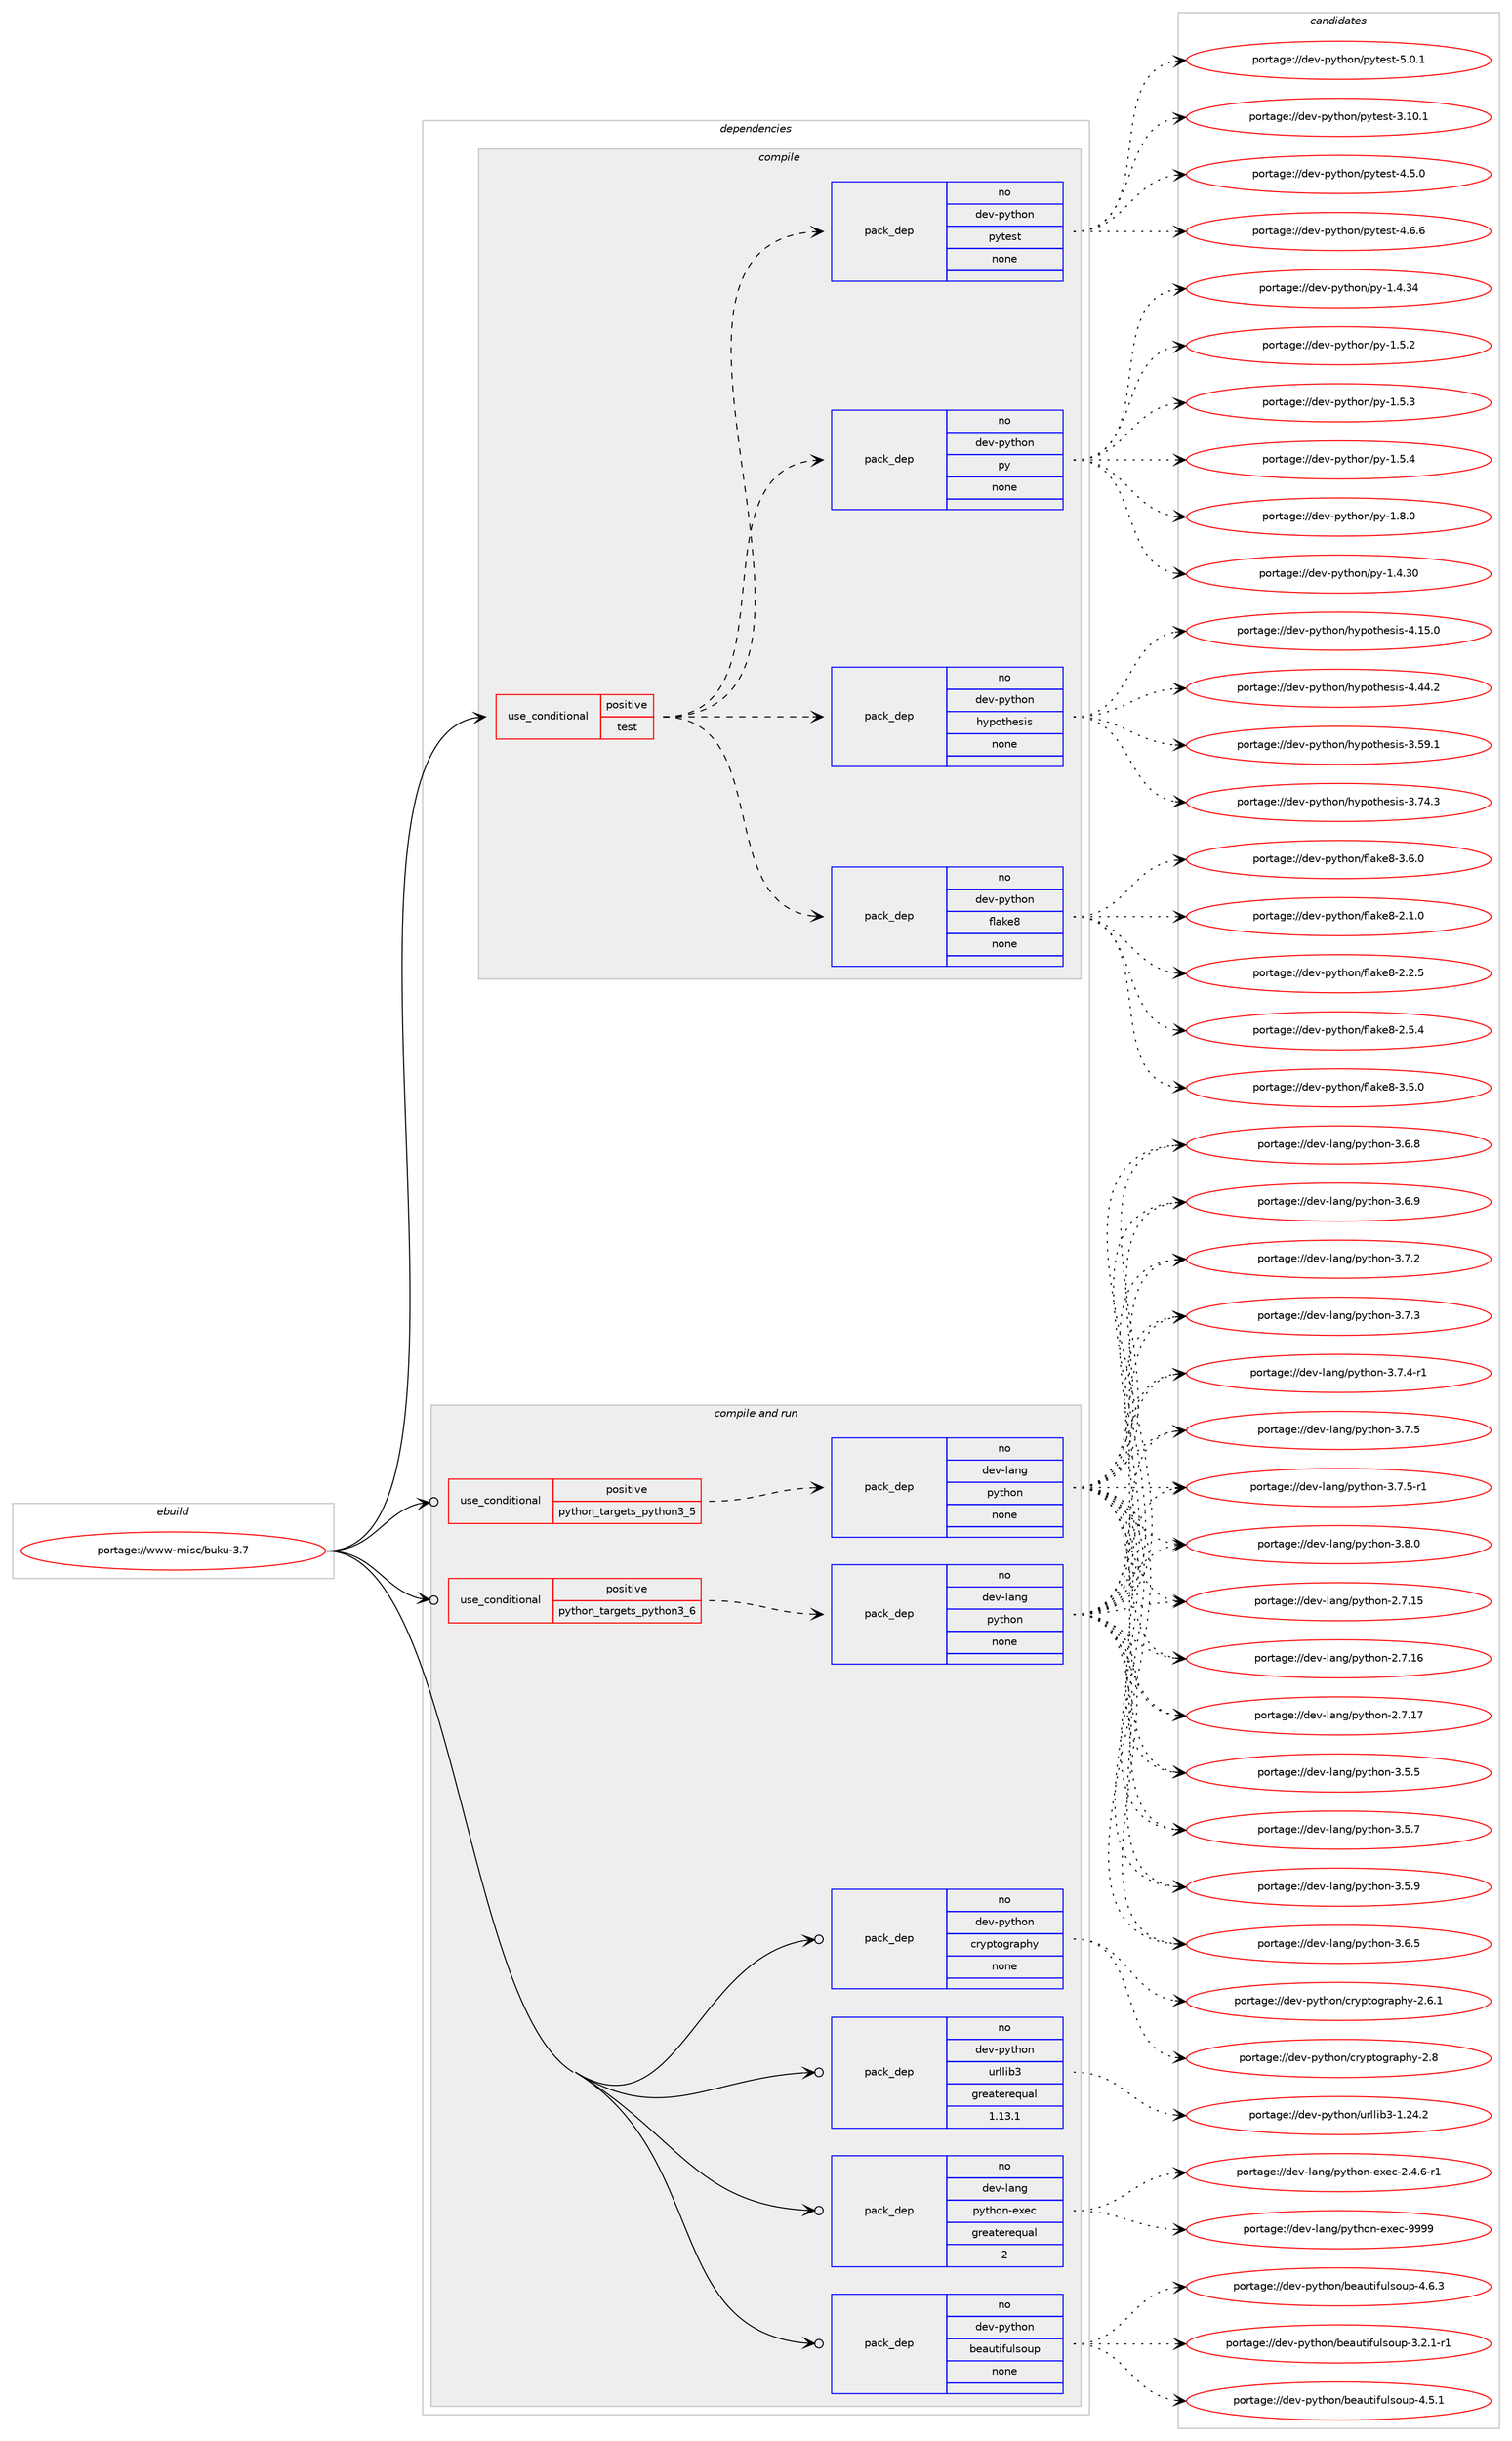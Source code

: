 digraph prolog {

# *************
# Graph options
# *************

newrank=true;
concentrate=true;
compound=true;
graph [rankdir=LR,fontname=Helvetica,fontsize=10,ranksep=1.5];#, ranksep=2.5, nodesep=0.2];
edge  [arrowhead=vee];
node  [fontname=Helvetica,fontsize=10];

# **********
# The ebuild
# **********

subgraph cluster_leftcol {
color=gray;
rank=same;
label=<<i>ebuild</i>>;
id [label="portage://www-misc/buku-3.7", color=red, width=4, href="../www-misc/buku-3.7.svg"];
}

# ****************
# The dependencies
# ****************

subgraph cluster_midcol {
color=gray;
label=<<i>dependencies</i>>;
subgraph cluster_compile {
fillcolor="#eeeeee";
style=filled;
label=<<i>compile</i>>;
subgraph cond106432 {
dependency442547 [label=<<TABLE BORDER="0" CELLBORDER="1" CELLSPACING="0" CELLPADDING="4"><TR><TD ROWSPAN="3" CELLPADDING="10">use_conditional</TD></TR><TR><TD>positive</TD></TR><TR><TD>test</TD></TR></TABLE>>, shape=none, color=red];
subgraph pack328254 {
dependency442548 [label=<<TABLE BORDER="0" CELLBORDER="1" CELLSPACING="0" CELLPADDING="4" WIDTH="220"><TR><TD ROWSPAN="6" CELLPADDING="30">pack_dep</TD></TR><TR><TD WIDTH="110">no</TD></TR><TR><TD>dev-python</TD></TR><TR><TD>flake8</TD></TR><TR><TD>none</TD></TR><TR><TD></TD></TR></TABLE>>, shape=none, color=blue];
}
dependency442547:e -> dependency442548:w [weight=20,style="dashed",arrowhead="vee"];
subgraph pack328255 {
dependency442549 [label=<<TABLE BORDER="0" CELLBORDER="1" CELLSPACING="0" CELLPADDING="4" WIDTH="220"><TR><TD ROWSPAN="6" CELLPADDING="30">pack_dep</TD></TR><TR><TD WIDTH="110">no</TD></TR><TR><TD>dev-python</TD></TR><TR><TD>hypothesis</TD></TR><TR><TD>none</TD></TR><TR><TD></TD></TR></TABLE>>, shape=none, color=blue];
}
dependency442547:e -> dependency442549:w [weight=20,style="dashed",arrowhead="vee"];
subgraph pack328256 {
dependency442550 [label=<<TABLE BORDER="0" CELLBORDER="1" CELLSPACING="0" CELLPADDING="4" WIDTH="220"><TR><TD ROWSPAN="6" CELLPADDING="30">pack_dep</TD></TR><TR><TD WIDTH="110">no</TD></TR><TR><TD>dev-python</TD></TR><TR><TD>py</TD></TR><TR><TD>none</TD></TR><TR><TD></TD></TR></TABLE>>, shape=none, color=blue];
}
dependency442547:e -> dependency442550:w [weight=20,style="dashed",arrowhead="vee"];
subgraph pack328257 {
dependency442551 [label=<<TABLE BORDER="0" CELLBORDER="1" CELLSPACING="0" CELLPADDING="4" WIDTH="220"><TR><TD ROWSPAN="6" CELLPADDING="30">pack_dep</TD></TR><TR><TD WIDTH="110">no</TD></TR><TR><TD>dev-python</TD></TR><TR><TD>pytest</TD></TR><TR><TD>none</TD></TR><TR><TD></TD></TR></TABLE>>, shape=none, color=blue];
}
dependency442547:e -> dependency442551:w [weight=20,style="dashed",arrowhead="vee"];
}
id:e -> dependency442547:w [weight=20,style="solid",arrowhead="vee"];
}
subgraph cluster_compileandrun {
fillcolor="#eeeeee";
style=filled;
label=<<i>compile and run</i>>;
subgraph cond106433 {
dependency442552 [label=<<TABLE BORDER="0" CELLBORDER="1" CELLSPACING="0" CELLPADDING="4"><TR><TD ROWSPAN="3" CELLPADDING="10">use_conditional</TD></TR><TR><TD>positive</TD></TR><TR><TD>python_targets_python3_5</TD></TR></TABLE>>, shape=none, color=red];
subgraph pack328258 {
dependency442553 [label=<<TABLE BORDER="0" CELLBORDER="1" CELLSPACING="0" CELLPADDING="4" WIDTH="220"><TR><TD ROWSPAN="6" CELLPADDING="30">pack_dep</TD></TR><TR><TD WIDTH="110">no</TD></TR><TR><TD>dev-lang</TD></TR><TR><TD>python</TD></TR><TR><TD>none</TD></TR><TR><TD></TD></TR></TABLE>>, shape=none, color=blue];
}
dependency442552:e -> dependency442553:w [weight=20,style="dashed",arrowhead="vee"];
}
id:e -> dependency442552:w [weight=20,style="solid",arrowhead="odotvee"];
subgraph cond106434 {
dependency442554 [label=<<TABLE BORDER="0" CELLBORDER="1" CELLSPACING="0" CELLPADDING="4"><TR><TD ROWSPAN="3" CELLPADDING="10">use_conditional</TD></TR><TR><TD>positive</TD></TR><TR><TD>python_targets_python3_6</TD></TR></TABLE>>, shape=none, color=red];
subgraph pack328259 {
dependency442555 [label=<<TABLE BORDER="0" CELLBORDER="1" CELLSPACING="0" CELLPADDING="4" WIDTH="220"><TR><TD ROWSPAN="6" CELLPADDING="30">pack_dep</TD></TR><TR><TD WIDTH="110">no</TD></TR><TR><TD>dev-lang</TD></TR><TR><TD>python</TD></TR><TR><TD>none</TD></TR><TR><TD></TD></TR></TABLE>>, shape=none, color=blue];
}
dependency442554:e -> dependency442555:w [weight=20,style="dashed",arrowhead="vee"];
}
id:e -> dependency442554:w [weight=20,style="solid",arrowhead="odotvee"];
subgraph pack328260 {
dependency442556 [label=<<TABLE BORDER="0" CELLBORDER="1" CELLSPACING="0" CELLPADDING="4" WIDTH="220"><TR><TD ROWSPAN="6" CELLPADDING="30">pack_dep</TD></TR><TR><TD WIDTH="110">no</TD></TR><TR><TD>dev-lang</TD></TR><TR><TD>python-exec</TD></TR><TR><TD>greaterequal</TD></TR><TR><TD>2</TD></TR></TABLE>>, shape=none, color=blue];
}
id:e -> dependency442556:w [weight=20,style="solid",arrowhead="odotvee"];
subgraph pack328261 {
dependency442557 [label=<<TABLE BORDER="0" CELLBORDER="1" CELLSPACING="0" CELLPADDING="4" WIDTH="220"><TR><TD ROWSPAN="6" CELLPADDING="30">pack_dep</TD></TR><TR><TD WIDTH="110">no</TD></TR><TR><TD>dev-python</TD></TR><TR><TD>beautifulsoup</TD></TR><TR><TD>none</TD></TR><TR><TD></TD></TR></TABLE>>, shape=none, color=blue];
}
id:e -> dependency442557:w [weight=20,style="solid",arrowhead="odotvee"];
subgraph pack328262 {
dependency442558 [label=<<TABLE BORDER="0" CELLBORDER="1" CELLSPACING="0" CELLPADDING="4" WIDTH="220"><TR><TD ROWSPAN="6" CELLPADDING="30">pack_dep</TD></TR><TR><TD WIDTH="110">no</TD></TR><TR><TD>dev-python</TD></TR><TR><TD>cryptography</TD></TR><TR><TD>none</TD></TR><TR><TD></TD></TR></TABLE>>, shape=none, color=blue];
}
id:e -> dependency442558:w [weight=20,style="solid",arrowhead="odotvee"];
subgraph pack328263 {
dependency442559 [label=<<TABLE BORDER="0" CELLBORDER="1" CELLSPACING="0" CELLPADDING="4" WIDTH="220"><TR><TD ROWSPAN="6" CELLPADDING="30">pack_dep</TD></TR><TR><TD WIDTH="110">no</TD></TR><TR><TD>dev-python</TD></TR><TR><TD>urllib3</TD></TR><TR><TD>greaterequal</TD></TR><TR><TD>1.13.1</TD></TR></TABLE>>, shape=none, color=blue];
}
id:e -> dependency442559:w [weight=20,style="solid",arrowhead="odotvee"];
}
subgraph cluster_run {
fillcolor="#eeeeee";
style=filled;
label=<<i>run</i>>;
}
}

# **************
# The candidates
# **************

subgraph cluster_choices {
rank=same;
color=gray;
label=<<i>candidates</i>>;

subgraph choice328254 {
color=black;
nodesep=1;
choiceportage10010111845112121116104111110471021089710710156455046494648 [label="portage://dev-python/flake8-2.1.0", color=red, width=4,href="../dev-python/flake8-2.1.0.svg"];
choiceportage10010111845112121116104111110471021089710710156455046504653 [label="portage://dev-python/flake8-2.2.5", color=red, width=4,href="../dev-python/flake8-2.2.5.svg"];
choiceportage10010111845112121116104111110471021089710710156455046534652 [label="portage://dev-python/flake8-2.5.4", color=red, width=4,href="../dev-python/flake8-2.5.4.svg"];
choiceportage10010111845112121116104111110471021089710710156455146534648 [label="portage://dev-python/flake8-3.5.0", color=red, width=4,href="../dev-python/flake8-3.5.0.svg"];
choiceportage10010111845112121116104111110471021089710710156455146544648 [label="portage://dev-python/flake8-3.6.0", color=red, width=4,href="../dev-python/flake8-3.6.0.svg"];
dependency442548:e -> choiceportage10010111845112121116104111110471021089710710156455046494648:w [style=dotted,weight="100"];
dependency442548:e -> choiceportage10010111845112121116104111110471021089710710156455046504653:w [style=dotted,weight="100"];
dependency442548:e -> choiceportage10010111845112121116104111110471021089710710156455046534652:w [style=dotted,weight="100"];
dependency442548:e -> choiceportage10010111845112121116104111110471021089710710156455146534648:w [style=dotted,weight="100"];
dependency442548:e -> choiceportage10010111845112121116104111110471021089710710156455146544648:w [style=dotted,weight="100"];
}
subgraph choice328255 {
color=black;
nodesep=1;
choiceportage100101118451121211161041111104710412111211111610410111510511545514653574649 [label="portage://dev-python/hypothesis-3.59.1", color=red, width=4,href="../dev-python/hypothesis-3.59.1.svg"];
choiceportage100101118451121211161041111104710412111211111610410111510511545514655524651 [label="portage://dev-python/hypothesis-3.74.3", color=red, width=4,href="../dev-python/hypothesis-3.74.3.svg"];
choiceportage100101118451121211161041111104710412111211111610410111510511545524649534648 [label="portage://dev-python/hypothesis-4.15.0", color=red, width=4,href="../dev-python/hypothesis-4.15.0.svg"];
choiceportage100101118451121211161041111104710412111211111610410111510511545524652524650 [label="portage://dev-python/hypothesis-4.44.2", color=red, width=4,href="../dev-python/hypothesis-4.44.2.svg"];
dependency442549:e -> choiceportage100101118451121211161041111104710412111211111610410111510511545514653574649:w [style=dotted,weight="100"];
dependency442549:e -> choiceportage100101118451121211161041111104710412111211111610410111510511545514655524651:w [style=dotted,weight="100"];
dependency442549:e -> choiceportage100101118451121211161041111104710412111211111610410111510511545524649534648:w [style=dotted,weight="100"];
dependency442549:e -> choiceportage100101118451121211161041111104710412111211111610410111510511545524652524650:w [style=dotted,weight="100"];
}
subgraph choice328256 {
color=black;
nodesep=1;
choiceportage100101118451121211161041111104711212145494652465148 [label="portage://dev-python/py-1.4.30", color=red, width=4,href="../dev-python/py-1.4.30.svg"];
choiceportage100101118451121211161041111104711212145494652465152 [label="portage://dev-python/py-1.4.34", color=red, width=4,href="../dev-python/py-1.4.34.svg"];
choiceportage1001011184511212111610411111047112121454946534650 [label="portage://dev-python/py-1.5.2", color=red, width=4,href="../dev-python/py-1.5.2.svg"];
choiceportage1001011184511212111610411111047112121454946534651 [label="portage://dev-python/py-1.5.3", color=red, width=4,href="../dev-python/py-1.5.3.svg"];
choiceportage1001011184511212111610411111047112121454946534652 [label="portage://dev-python/py-1.5.4", color=red, width=4,href="../dev-python/py-1.5.4.svg"];
choiceportage1001011184511212111610411111047112121454946564648 [label="portage://dev-python/py-1.8.0", color=red, width=4,href="../dev-python/py-1.8.0.svg"];
dependency442550:e -> choiceportage100101118451121211161041111104711212145494652465148:w [style=dotted,weight="100"];
dependency442550:e -> choiceportage100101118451121211161041111104711212145494652465152:w [style=dotted,weight="100"];
dependency442550:e -> choiceportage1001011184511212111610411111047112121454946534650:w [style=dotted,weight="100"];
dependency442550:e -> choiceportage1001011184511212111610411111047112121454946534651:w [style=dotted,weight="100"];
dependency442550:e -> choiceportage1001011184511212111610411111047112121454946534652:w [style=dotted,weight="100"];
dependency442550:e -> choiceportage1001011184511212111610411111047112121454946564648:w [style=dotted,weight="100"];
}
subgraph choice328257 {
color=black;
nodesep=1;
choiceportage100101118451121211161041111104711212111610111511645514649484649 [label="portage://dev-python/pytest-3.10.1", color=red, width=4,href="../dev-python/pytest-3.10.1.svg"];
choiceportage1001011184511212111610411111047112121116101115116455246534648 [label="portage://dev-python/pytest-4.5.0", color=red, width=4,href="../dev-python/pytest-4.5.0.svg"];
choiceportage1001011184511212111610411111047112121116101115116455246544654 [label="portage://dev-python/pytest-4.6.6", color=red, width=4,href="../dev-python/pytest-4.6.6.svg"];
choiceportage1001011184511212111610411111047112121116101115116455346484649 [label="portage://dev-python/pytest-5.0.1", color=red, width=4,href="../dev-python/pytest-5.0.1.svg"];
dependency442551:e -> choiceportage100101118451121211161041111104711212111610111511645514649484649:w [style=dotted,weight="100"];
dependency442551:e -> choiceportage1001011184511212111610411111047112121116101115116455246534648:w [style=dotted,weight="100"];
dependency442551:e -> choiceportage1001011184511212111610411111047112121116101115116455246544654:w [style=dotted,weight="100"];
dependency442551:e -> choiceportage1001011184511212111610411111047112121116101115116455346484649:w [style=dotted,weight="100"];
}
subgraph choice328258 {
color=black;
nodesep=1;
choiceportage10010111845108971101034711212111610411111045504655464953 [label="portage://dev-lang/python-2.7.15", color=red, width=4,href="../dev-lang/python-2.7.15.svg"];
choiceportage10010111845108971101034711212111610411111045504655464954 [label="portage://dev-lang/python-2.7.16", color=red, width=4,href="../dev-lang/python-2.7.16.svg"];
choiceportage10010111845108971101034711212111610411111045504655464955 [label="portage://dev-lang/python-2.7.17", color=red, width=4,href="../dev-lang/python-2.7.17.svg"];
choiceportage100101118451089711010347112121116104111110455146534653 [label="portage://dev-lang/python-3.5.5", color=red, width=4,href="../dev-lang/python-3.5.5.svg"];
choiceportage100101118451089711010347112121116104111110455146534655 [label="portage://dev-lang/python-3.5.7", color=red, width=4,href="../dev-lang/python-3.5.7.svg"];
choiceportage100101118451089711010347112121116104111110455146534657 [label="portage://dev-lang/python-3.5.9", color=red, width=4,href="../dev-lang/python-3.5.9.svg"];
choiceportage100101118451089711010347112121116104111110455146544653 [label="portage://dev-lang/python-3.6.5", color=red, width=4,href="../dev-lang/python-3.6.5.svg"];
choiceportage100101118451089711010347112121116104111110455146544656 [label="portage://dev-lang/python-3.6.8", color=red, width=4,href="../dev-lang/python-3.6.8.svg"];
choiceportage100101118451089711010347112121116104111110455146544657 [label="portage://dev-lang/python-3.6.9", color=red, width=4,href="../dev-lang/python-3.6.9.svg"];
choiceportage100101118451089711010347112121116104111110455146554650 [label="portage://dev-lang/python-3.7.2", color=red, width=4,href="../dev-lang/python-3.7.2.svg"];
choiceportage100101118451089711010347112121116104111110455146554651 [label="portage://dev-lang/python-3.7.3", color=red, width=4,href="../dev-lang/python-3.7.3.svg"];
choiceportage1001011184510897110103471121211161041111104551465546524511449 [label="portage://dev-lang/python-3.7.4-r1", color=red, width=4,href="../dev-lang/python-3.7.4-r1.svg"];
choiceportage100101118451089711010347112121116104111110455146554653 [label="portage://dev-lang/python-3.7.5", color=red, width=4,href="../dev-lang/python-3.7.5.svg"];
choiceportage1001011184510897110103471121211161041111104551465546534511449 [label="portage://dev-lang/python-3.7.5-r1", color=red, width=4,href="../dev-lang/python-3.7.5-r1.svg"];
choiceportage100101118451089711010347112121116104111110455146564648 [label="portage://dev-lang/python-3.8.0", color=red, width=4,href="../dev-lang/python-3.8.0.svg"];
dependency442553:e -> choiceportage10010111845108971101034711212111610411111045504655464953:w [style=dotted,weight="100"];
dependency442553:e -> choiceportage10010111845108971101034711212111610411111045504655464954:w [style=dotted,weight="100"];
dependency442553:e -> choiceportage10010111845108971101034711212111610411111045504655464955:w [style=dotted,weight="100"];
dependency442553:e -> choiceportage100101118451089711010347112121116104111110455146534653:w [style=dotted,weight="100"];
dependency442553:e -> choiceportage100101118451089711010347112121116104111110455146534655:w [style=dotted,weight="100"];
dependency442553:e -> choiceportage100101118451089711010347112121116104111110455146534657:w [style=dotted,weight="100"];
dependency442553:e -> choiceportage100101118451089711010347112121116104111110455146544653:w [style=dotted,weight="100"];
dependency442553:e -> choiceportage100101118451089711010347112121116104111110455146544656:w [style=dotted,weight="100"];
dependency442553:e -> choiceportage100101118451089711010347112121116104111110455146544657:w [style=dotted,weight="100"];
dependency442553:e -> choiceportage100101118451089711010347112121116104111110455146554650:w [style=dotted,weight="100"];
dependency442553:e -> choiceportage100101118451089711010347112121116104111110455146554651:w [style=dotted,weight="100"];
dependency442553:e -> choiceportage1001011184510897110103471121211161041111104551465546524511449:w [style=dotted,weight="100"];
dependency442553:e -> choiceportage100101118451089711010347112121116104111110455146554653:w [style=dotted,weight="100"];
dependency442553:e -> choiceportage1001011184510897110103471121211161041111104551465546534511449:w [style=dotted,weight="100"];
dependency442553:e -> choiceportage100101118451089711010347112121116104111110455146564648:w [style=dotted,weight="100"];
}
subgraph choice328259 {
color=black;
nodesep=1;
choiceportage10010111845108971101034711212111610411111045504655464953 [label="portage://dev-lang/python-2.7.15", color=red, width=4,href="../dev-lang/python-2.7.15.svg"];
choiceportage10010111845108971101034711212111610411111045504655464954 [label="portage://dev-lang/python-2.7.16", color=red, width=4,href="../dev-lang/python-2.7.16.svg"];
choiceportage10010111845108971101034711212111610411111045504655464955 [label="portage://dev-lang/python-2.7.17", color=red, width=4,href="../dev-lang/python-2.7.17.svg"];
choiceportage100101118451089711010347112121116104111110455146534653 [label="portage://dev-lang/python-3.5.5", color=red, width=4,href="../dev-lang/python-3.5.5.svg"];
choiceportage100101118451089711010347112121116104111110455146534655 [label="portage://dev-lang/python-3.5.7", color=red, width=4,href="../dev-lang/python-3.5.7.svg"];
choiceportage100101118451089711010347112121116104111110455146534657 [label="portage://dev-lang/python-3.5.9", color=red, width=4,href="../dev-lang/python-3.5.9.svg"];
choiceportage100101118451089711010347112121116104111110455146544653 [label="portage://dev-lang/python-3.6.5", color=red, width=4,href="../dev-lang/python-3.6.5.svg"];
choiceportage100101118451089711010347112121116104111110455146544656 [label="portage://dev-lang/python-3.6.8", color=red, width=4,href="../dev-lang/python-3.6.8.svg"];
choiceportage100101118451089711010347112121116104111110455146544657 [label="portage://dev-lang/python-3.6.9", color=red, width=4,href="../dev-lang/python-3.6.9.svg"];
choiceportage100101118451089711010347112121116104111110455146554650 [label="portage://dev-lang/python-3.7.2", color=red, width=4,href="../dev-lang/python-3.7.2.svg"];
choiceportage100101118451089711010347112121116104111110455146554651 [label="portage://dev-lang/python-3.7.3", color=red, width=4,href="../dev-lang/python-3.7.3.svg"];
choiceportage1001011184510897110103471121211161041111104551465546524511449 [label="portage://dev-lang/python-3.7.4-r1", color=red, width=4,href="../dev-lang/python-3.7.4-r1.svg"];
choiceportage100101118451089711010347112121116104111110455146554653 [label="portage://dev-lang/python-3.7.5", color=red, width=4,href="../dev-lang/python-3.7.5.svg"];
choiceportage1001011184510897110103471121211161041111104551465546534511449 [label="portage://dev-lang/python-3.7.5-r1", color=red, width=4,href="../dev-lang/python-3.7.5-r1.svg"];
choiceportage100101118451089711010347112121116104111110455146564648 [label="portage://dev-lang/python-3.8.0", color=red, width=4,href="../dev-lang/python-3.8.0.svg"];
dependency442555:e -> choiceportage10010111845108971101034711212111610411111045504655464953:w [style=dotted,weight="100"];
dependency442555:e -> choiceportage10010111845108971101034711212111610411111045504655464954:w [style=dotted,weight="100"];
dependency442555:e -> choiceportage10010111845108971101034711212111610411111045504655464955:w [style=dotted,weight="100"];
dependency442555:e -> choiceportage100101118451089711010347112121116104111110455146534653:w [style=dotted,weight="100"];
dependency442555:e -> choiceportage100101118451089711010347112121116104111110455146534655:w [style=dotted,weight="100"];
dependency442555:e -> choiceportage100101118451089711010347112121116104111110455146534657:w [style=dotted,weight="100"];
dependency442555:e -> choiceportage100101118451089711010347112121116104111110455146544653:w [style=dotted,weight="100"];
dependency442555:e -> choiceportage100101118451089711010347112121116104111110455146544656:w [style=dotted,weight="100"];
dependency442555:e -> choiceportage100101118451089711010347112121116104111110455146544657:w [style=dotted,weight="100"];
dependency442555:e -> choiceportage100101118451089711010347112121116104111110455146554650:w [style=dotted,weight="100"];
dependency442555:e -> choiceportage100101118451089711010347112121116104111110455146554651:w [style=dotted,weight="100"];
dependency442555:e -> choiceportage1001011184510897110103471121211161041111104551465546524511449:w [style=dotted,weight="100"];
dependency442555:e -> choiceportage100101118451089711010347112121116104111110455146554653:w [style=dotted,weight="100"];
dependency442555:e -> choiceportage1001011184510897110103471121211161041111104551465546534511449:w [style=dotted,weight="100"];
dependency442555:e -> choiceportage100101118451089711010347112121116104111110455146564648:w [style=dotted,weight="100"];
}
subgraph choice328260 {
color=black;
nodesep=1;
choiceportage10010111845108971101034711212111610411111045101120101994550465246544511449 [label="portage://dev-lang/python-exec-2.4.6-r1", color=red, width=4,href="../dev-lang/python-exec-2.4.6-r1.svg"];
choiceportage10010111845108971101034711212111610411111045101120101994557575757 [label="portage://dev-lang/python-exec-9999", color=red, width=4,href="../dev-lang/python-exec-9999.svg"];
dependency442556:e -> choiceportage10010111845108971101034711212111610411111045101120101994550465246544511449:w [style=dotted,weight="100"];
dependency442556:e -> choiceportage10010111845108971101034711212111610411111045101120101994557575757:w [style=dotted,weight="100"];
}
subgraph choice328261 {
color=black;
nodesep=1;
choiceportage100101118451121211161041111104798101971171161051021171081151111171124551465046494511449 [label="portage://dev-python/beautifulsoup-3.2.1-r1", color=red, width=4,href="../dev-python/beautifulsoup-3.2.1-r1.svg"];
choiceportage10010111845112121116104111110479810197117116105102117108115111117112455246534649 [label="portage://dev-python/beautifulsoup-4.5.1", color=red, width=4,href="../dev-python/beautifulsoup-4.5.1.svg"];
choiceportage10010111845112121116104111110479810197117116105102117108115111117112455246544651 [label="portage://dev-python/beautifulsoup-4.6.3", color=red, width=4,href="../dev-python/beautifulsoup-4.6.3.svg"];
dependency442557:e -> choiceportage100101118451121211161041111104798101971171161051021171081151111171124551465046494511449:w [style=dotted,weight="100"];
dependency442557:e -> choiceportage10010111845112121116104111110479810197117116105102117108115111117112455246534649:w [style=dotted,weight="100"];
dependency442557:e -> choiceportage10010111845112121116104111110479810197117116105102117108115111117112455246544651:w [style=dotted,weight="100"];
}
subgraph choice328262 {
color=black;
nodesep=1;
choiceportage10010111845112121116104111110479911412111211611110311497112104121455046544649 [label="portage://dev-python/cryptography-2.6.1", color=red, width=4,href="../dev-python/cryptography-2.6.1.svg"];
choiceportage1001011184511212111610411111047991141211121161111031149711210412145504656 [label="portage://dev-python/cryptography-2.8", color=red, width=4,href="../dev-python/cryptography-2.8.svg"];
dependency442558:e -> choiceportage10010111845112121116104111110479911412111211611110311497112104121455046544649:w [style=dotted,weight="100"];
dependency442558:e -> choiceportage1001011184511212111610411111047991141211121161111031149711210412145504656:w [style=dotted,weight="100"];
}
subgraph choice328263 {
color=black;
nodesep=1;
choiceportage1001011184511212111610411111047117114108108105985145494650524650 [label="portage://dev-python/urllib3-1.24.2", color=red, width=4,href="../dev-python/urllib3-1.24.2.svg"];
dependency442559:e -> choiceportage1001011184511212111610411111047117114108108105985145494650524650:w [style=dotted,weight="100"];
}
}

}
